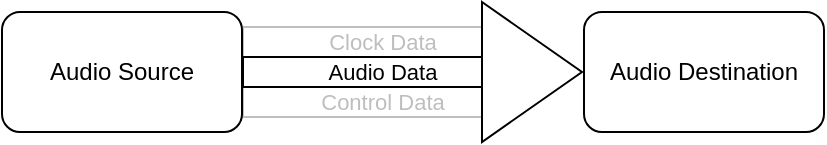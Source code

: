 <mxfile>
    <diagram id="ij8qY-KVjKQqPFQnjWOj" name="Page-1">
        <mxGraphModel dx="992" dy="383" grid="1" gridSize="10" guides="1" tooltips="1" connect="1" arrows="1" fold="1" page="1" pageScale="1" pageWidth="827" pageHeight="1169" math="0" shadow="0">
            <root>
                <mxCell id="0"/>
                <mxCell id="1" parent="0"/>
                <mxCell id="2" value="Audio Source" style="rounded=1;whiteSpace=wrap;html=1;" parent="1" vertex="1">
                    <mxGeometry x="80" y="120" width="120" height="60" as="geometry"/>
                </mxCell>
                <mxCell id="3" value="Audio Destination" style="rounded=1;whiteSpace=wrap;html=1;" parent="1" vertex="1">
                    <mxGeometry x="371" y="120" width="120" height="60" as="geometry"/>
                </mxCell>
                <mxCell id="11" value="Clock Data" style="shape=flexArrow;endArrow=classic;html=1;exitX=1;exitY=0.25;exitDx=0;exitDy=0;labelBackgroundColor=none;width=15;opacity=25;textOpacity=25;" parent="1" source="2" edge="1">
                    <mxGeometry width="50" height="50" relative="1" as="geometry">
                        <mxPoint x="240" y="170" as="sourcePoint"/>
                        <mxPoint x="340" y="135" as="targetPoint"/>
                        <mxPoint as="offset"/>
                    </mxGeometry>
                </mxCell>
                <mxCell id="12" value="Audio Data" style="shape=flexArrow;endArrow=classic;html=1;exitX=1;exitY=0.5;exitDx=0;exitDy=0;labelBackgroundColor=none;width=15;" parent="1" source="2" edge="1">
                    <mxGeometry width="50" height="50" relative="1" as="geometry">
                        <mxPoint x="210.0" y="145" as="sourcePoint"/>
                        <mxPoint x="340" y="150" as="targetPoint"/>
                    </mxGeometry>
                </mxCell>
                <mxCell id="13" value="Control Data" style="shape=flexArrow;endArrow=classic;html=1;exitX=1;exitY=0.75;exitDx=0;exitDy=0;labelBackgroundColor=none;width=15;opacity=25;textOpacity=25;" parent="1" source="2" edge="1">
                    <mxGeometry width="50" height="50" relative="1" as="geometry">
                        <mxPoint x="210.0" y="170" as="sourcePoint"/>
                        <mxPoint x="340" y="165" as="targetPoint"/>
                    </mxGeometry>
                </mxCell>
                <mxCell id="16" value="" style="triangle;whiteSpace=wrap;html=1;strokeColor=default;" parent="1" vertex="1">
                    <mxGeometry x="320" y="115" width="50" height="70" as="geometry"/>
                </mxCell>
            </root>
        </mxGraphModel>
    </diagram>
</mxfile>